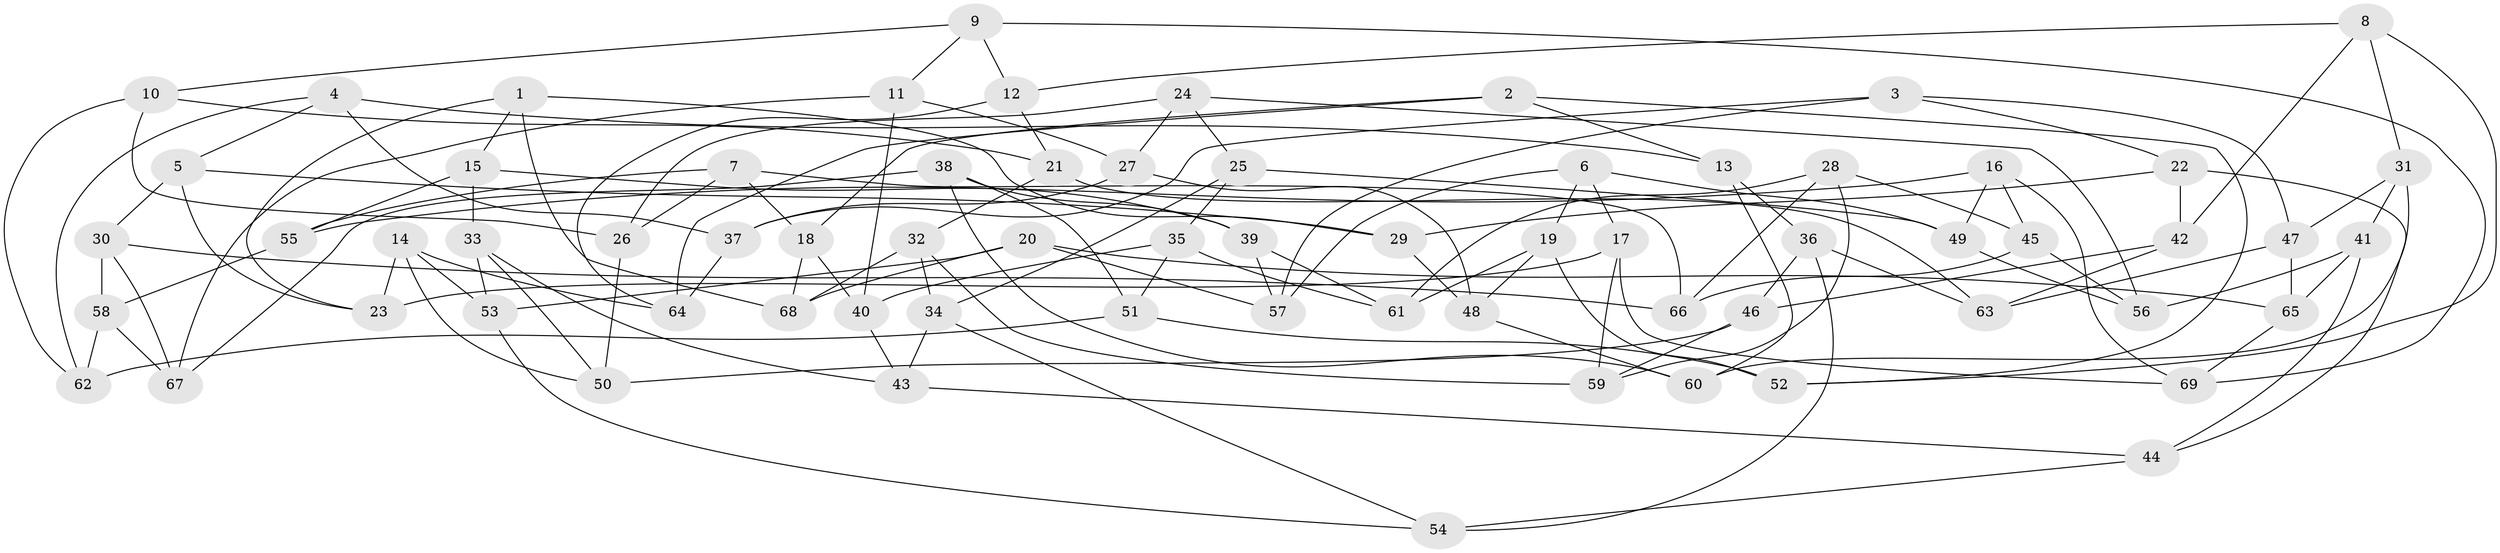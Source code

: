 // coarse degree distribution, {8: 0.05714285714285714, 6: 0.02857142857142857, 11: 0.05714285714285714, 7: 0.08571428571428572, 4: 0.5428571428571428, 9: 0.02857142857142857, 10: 0.02857142857142857, 3: 0.17142857142857143}
// Generated by graph-tools (version 1.1) at 2025/53/03/04/25 22:53:41]
// undirected, 69 vertices, 138 edges
graph export_dot {
  node [color=gray90,style=filled];
  1;
  2;
  3;
  4;
  5;
  6;
  7;
  8;
  9;
  10;
  11;
  12;
  13;
  14;
  15;
  16;
  17;
  18;
  19;
  20;
  21;
  22;
  23;
  24;
  25;
  26;
  27;
  28;
  29;
  30;
  31;
  32;
  33;
  34;
  35;
  36;
  37;
  38;
  39;
  40;
  41;
  42;
  43;
  44;
  45;
  46;
  47;
  48;
  49;
  50;
  51;
  52;
  53;
  54;
  55;
  56;
  57;
  58;
  59;
  60;
  61;
  62;
  63;
  64;
  65;
  66;
  67;
  68;
  69;
  1 -- 23;
  1 -- 15;
  1 -- 68;
  1 -- 29;
  2 -- 64;
  2 -- 18;
  2 -- 52;
  2 -- 13;
  3 -- 22;
  3 -- 47;
  3 -- 37;
  3 -- 57;
  4 -- 5;
  4 -- 13;
  4 -- 62;
  4 -- 37;
  5 -- 29;
  5 -- 30;
  5 -- 23;
  6 -- 49;
  6 -- 19;
  6 -- 17;
  6 -- 57;
  7 -- 18;
  7 -- 26;
  7 -- 66;
  7 -- 55;
  8 -- 12;
  8 -- 52;
  8 -- 42;
  8 -- 31;
  9 -- 11;
  9 -- 10;
  9 -- 12;
  9 -- 69;
  10 -- 21;
  10 -- 62;
  10 -- 26;
  11 -- 67;
  11 -- 27;
  11 -- 40;
  12 -- 21;
  12 -- 64;
  13 -- 60;
  13 -- 36;
  14 -- 23;
  14 -- 50;
  14 -- 64;
  14 -- 53;
  15 -- 39;
  15 -- 55;
  15 -- 33;
  16 -- 55;
  16 -- 49;
  16 -- 69;
  16 -- 45;
  17 -- 69;
  17 -- 23;
  17 -- 59;
  18 -- 68;
  18 -- 40;
  19 -- 52;
  19 -- 61;
  19 -- 48;
  20 -- 53;
  20 -- 57;
  20 -- 68;
  20 -- 65;
  21 -- 63;
  21 -- 32;
  22 -- 42;
  22 -- 29;
  22 -- 44;
  24 -- 27;
  24 -- 26;
  24 -- 25;
  24 -- 56;
  25 -- 35;
  25 -- 34;
  25 -- 49;
  26 -- 50;
  27 -- 37;
  27 -- 48;
  28 -- 59;
  28 -- 61;
  28 -- 45;
  28 -- 66;
  29 -- 48;
  30 -- 66;
  30 -- 58;
  30 -- 67;
  31 -- 41;
  31 -- 47;
  31 -- 60;
  32 -- 59;
  32 -- 34;
  32 -- 68;
  33 -- 50;
  33 -- 43;
  33 -- 53;
  34 -- 54;
  34 -- 43;
  35 -- 40;
  35 -- 51;
  35 -- 61;
  36 -- 63;
  36 -- 54;
  36 -- 46;
  37 -- 64;
  38 -- 51;
  38 -- 39;
  38 -- 67;
  38 -- 60;
  39 -- 61;
  39 -- 57;
  40 -- 43;
  41 -- 44;
  41 -- 65;
  41 -- 56;
  42 -- 63;
  42 -- 46;
  43 -- 44;
  44 -- 54;
  45 -- 66;
  45 -- 56;
  46 -- 59;
  46 -- 50;
  47 -- 65;
  47 -- 63;
  48 -- 60;
  49 -- 56;
  51 -- 52;
  51 -- 62;
  53 -- 54;
  55 -- 58;
  58 -- 67;
  58 -- 62;
  65 -- 69;
}
